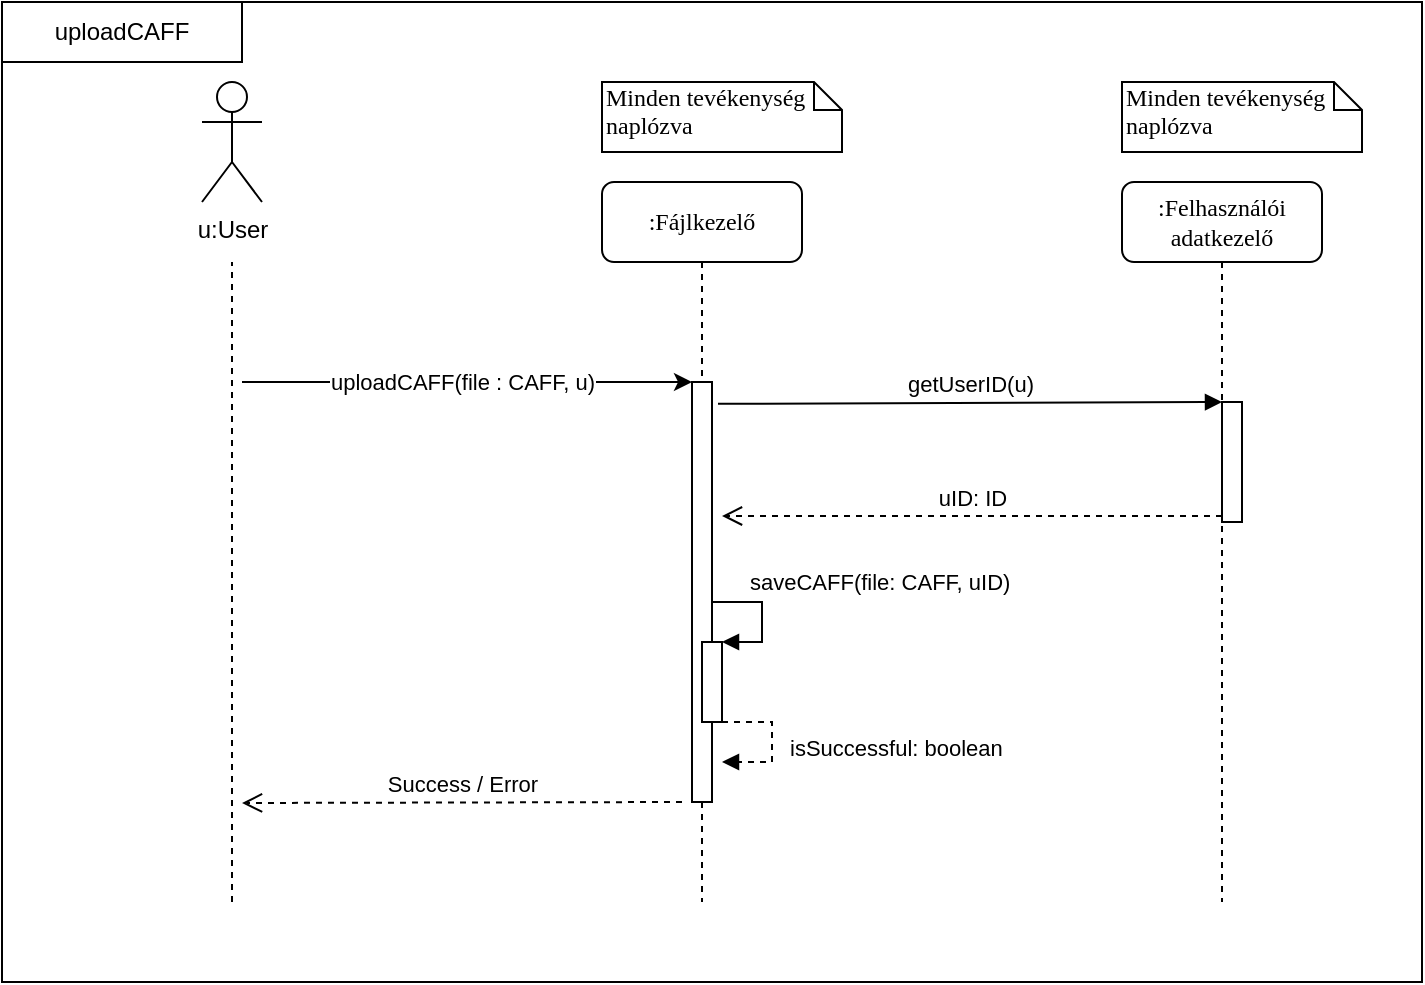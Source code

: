 <mxfile version="13.7.9" type="google"><diagram name="Page-1" id="13e1069c-82ec-6db2-03f1-153e76fe0fe0"><mxGraphModel dx="2455" dy="1596" grid="1" gridSize="10" guides="1" tooltips="1" connect="1" arrows="1" fold="1" page="1" pageScale="1" pageWidth="1100" pageHeight="850" background="#ffffff" math="0" shadow="0"><root><mxCell id="0"/><mxCell id="1" parent="0"/><mxCell id="uNi_iDNsdmq6BXcIlTpL-53" value="" style="rounded=0;whiteSpace=wrap;html=1;fillColor=none;" vertex="1" parent="1"><mxGeometry x="-200" y="-10" width="710" height="490" as="geometry"/></mxCell><mxCell id="7baba1c4bc27f4b0-8" value=":Fájlkezelő" style="shape=umlLifeline;perimeter=lifelinePerimeter;whiteSpace=wrap;html=1;container=1;collapsible=0;recursiveResize=0;outlineConnect=0;rounded=1;shadow=0;comic=0;labelBackgroundColor=none;strokeWidth=1;fontFamily=Verdana;fontSize=12;align=center;" parent="1" vertex="1"><mxGeometry x="100" y="80" width="100" height="360" as="geometry"/></mxCell><mxCell id="7baba1c4bc27f4b0-9" value="" style="html=1;points=[];perimeter=orthogonalPerimeter;rounded=0;shadow=0;comic=0;labelBackgroundColor=none;strokeWidth=1;fontFamily=Verdana;fontSize=12;align=center;" parent="7baba1c4bc27f4b0-8" vertex="1"><mxGeometry x="45" y="100" width="10" height="210" as="geometry"/></mxCell><mxCell id="7baba1c4bc27f4b0-40" value="Minden tevékenység naplózva" style="shape=note;whiteSpace=wrap;html=1;size=14;verticalAlign=top;align=left;spacingTop=-6;rounded=0;shadow=0;comic=0;labelBackgroundColor=none;strokeWidth=1;fontFamily=Verdana;fontSize=12" parent="1" vertex="1"><mxGeometry x="100" y="30" width="120" height="35" as="geometry"/></mxCell><mxCell id="uNi_iDNsdmq6BXcIlTpL-1" value="u:User" style="shape=umlActor;verticalLabelPosition=bottom;verticalAlign=top;html=1;outlineConnect=0;" vertex="1" parent="1"><mxGeometry x="-100" y="30" width="30" height="60" as="geometry"/></mxCell><mxCell id="uNi_iDNsdmq6BXcIlTpL-11" value="uploadCAFF(file : CAFF, u)" style="endArrow=classic;html=1;" edge="1" parent="1"><mxGeometry x="-0.022" width="50" height="50" relative="1" as="geometry"><mxPoint x="-80" y="180" as="sourcePoint"/><mxPoint x="145" y="180" as="targetPoint"/><mxPoint as="offset"/></mxGeometry></mxCell><mxCell id="uNi_iDNsdmq6BXcIlTpL-13" value="" style="endArrow=none;dashed=1;html=1;" edge="1" parent="1"><mxGeometry width="50" height="50" relative="1" as="geometry"><mxPoint x="-85" y="440" as="sourcePoint"/><mxPoint x="-85" y="120" as="targetPoint"/></mxGeometry></mxCell><mxCell id="uNi_iDNsdmq6BXcIlTpL-21" value="" style="html=1;points=[];perimeter=orthogonalPerimeter;" vertex="1" parent="1"><mxGeometry x="150" y="310" width="10" height="40" as="geometry"/></mxCell><mxCell id="uNi_iDNsdmq6BXcIlTpL-22" value="saveCAFF(file: CAFF, uID)" style="edgeStyle=orthogonalEdgeStyle;html=1;align=left;spacingLeft=2;endArrow=block;rounded=0;entryX=1;entryY=0;" edge="1" target="uNi_iDNsdmq6BXcIlTpL-21" parent="1"><mxGeometry x="-0.538" y="10" relative="1" as="geometry"><mxPoint x="155" y="290" as="sourcePoint"/><Array as="points"><mxPoint x="180" y="290"/></Array><mxPoint as="offset"/></mxGeometry></mxCell><mxCell id="uNi_iDNsdmq6BXcIlTpL-28" value="isSuccessful: boolean" style="edgeStyle=orthogonalEdgeStyle;html=1;align=left;spacingLeft=2;endArrow=block;rounded=0;dashed=1;" edge="1" parent="1"><mxGeometry x="0.077" y="5" relative="1" as="geometry"><mxPoint x="160" y="350" as="sourcePoint"/><Array as="points"><mxPoint x="185" y="350"/></Array><mxPoint x="160" y="370" as="targetPoint"/><mxPoint as="offset"/></mxGeometry></mxCell><mxCell id="uNi_iDNsdmq6BXcIlTpL-29" value="Success / Error" style="html=1;verticalAlign=bottom;endArrow=open;dashed=1;endSize=8;" edge="1" parent="1"><mxGeometry relative="1" as="geometry"><mxPoint x="140" y="390" as="sourcePoint"/><mxPoint x="-80" y="390.5" as="targetPoint"/></mxGeometry></mxCell><mxCell id="uNi_iDNsdmq6BXcIlTpL-54" value="uploadCAFF" style="rounded=0;whiteSpace=wrap;html=1;fillColor=none;" vertex="1" parent="1"><mxGeometry x="-200" y="-10" width="120" height="30" as="geometry"/></mxCell><mxCell id="uNi_iDNsdmq6BXcIlTpL-55" value=":Felhasználói adatkezelő" style="shape=umlLifeline;perimeter=lifelinePerimeter;whiteSpace=wrap;html=1;container=1;collapsible=0;recursiveResize=0;outlineConnect=0;rounded=1;shadow=0;comic=0;labelBackgroundColor=none;strokeWidth=1;fontFamily=Verdana;fontSize=12;align=center;" vertex="1" parent="1"><mxGeometry x="360" y="80" width="100" height="360" as="geometry"/></mxCell><mxCell id="uNi_iDNsdmq6BXcIlTpL-57" value="" style="html=1;points=[];perimeter=orthogonalPerimeter;fillColor=none;" vertex="1" parent="uNi_iDNsdmq6BXcIlTpL-55"><mxGeometry x="50" y="110" width="10" height="60" as="geometry"/></mxCell><mxCell id="uNi_iDNsdmq6BXcIlTpL-58" value="getUserID(u)" style="html=1;verticalAlign=bottom;endArrow=block;entryX=0;entryY=0;exitX=1.3;exitY=0.052;exitDx=0;exitDy=0;exitPerimeter=0;" edge="1" target="uNi_iDNsdmq6BXcIlTpL-57" parent="1" source="7baba1c4bc27f4b0-9"><mxGeometry relative="1" as="geometry"><mxPoint x="340" y="190" as="sourcePoint"/></mxGeometry></mxCell><mxCell id="uNi_iDNsdmq6BXcIlTpL-59" value="uID: ID" style="html=1;verticalAlign=bottom;endArrow=open;dashed=1;endSize=8;exitX=0;exitY=0.95;" edge="1" source="uNi_iDNsdmq6BXcIlTpL-57" parent="1"><mxGeometry relative="1" as="geometry"><mxPoint x="160" y="247" as="targetPoint"/></mxGeometry></mxCell><mxCell id="uNi_iDNsdmq6BXcIlTpL-60" value="Minden tevékenység naplózva" style="shape=note;whiteSpace=wrap;html=1;size=14;verticalAlign=top;align=left;spacingTop=-6;rounded=0;shadow=0;comic=0;labelBackgroundColor=none;strokeWidth=1;fontFamily=Verdana;fontSize=12" vertex="1" parent="1"><mxGeometry x="360" y="30" width="120" height="35" as="geometry"/></mxCell></root></mxGraphModel></diagram></mxfile>